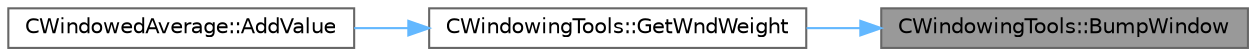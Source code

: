 digraph "CWindowingTools::BumpWindow"
{
 // LATEX_PDF_SIZE
  bgcolor="transparent";
  edge [fontname=Helvetica,fontsize=10,labelfontname=Helvetica,labelfontsize=10];
  node [fontname=Helvetica,fontsize=10,shape=box,height=0.2,width=0.4];
  rankdir="RL";
  Node1 [id="Node000001",label="CWindowingTools::BumpWindow",height=0.2,width=0.4,color="gray40", fillcolor="grey60", style="filled", fontcolor="black",tooltip="Returns the value of the Bump-window function at time-step i with given end-time endTimeIter."];
  Node1 -> Node2 [id="edge1_Node000001_Node000002",dir="back",color="steelblue1",style="solid",tooltip=" "];
  Node2 [id="Node000002",label="CWindowingTools::GetWndWeight",height=0.2,width=0.4,color="grey40", fillcolor="white", style="filled",URL="$classCWindowingTools.html#a9129498e6544bd3ebe300d5e10bf0bad",tooltip="Returns the value of a windowing function given by windowId at time-step curTimeIter with given time-..."];
  Node2 -> Node3 [id="edge2_Node000002_Node000003",dir="back",color="steelblue1",style="solid",tooltip=" "];
  Node3 [id="Node000003",label="CWindowedAverage::AddValue",height=0.2,width=0.4,color="grey40", fillcolor="white", style="filled",URL="$classCWindowedAverage.html#a8537e1a96691aed75afd7e20c5e4564e",tooltip="Adds the instantaneous output of the current iteration to the values-vector, if the current iteration..."];
}
